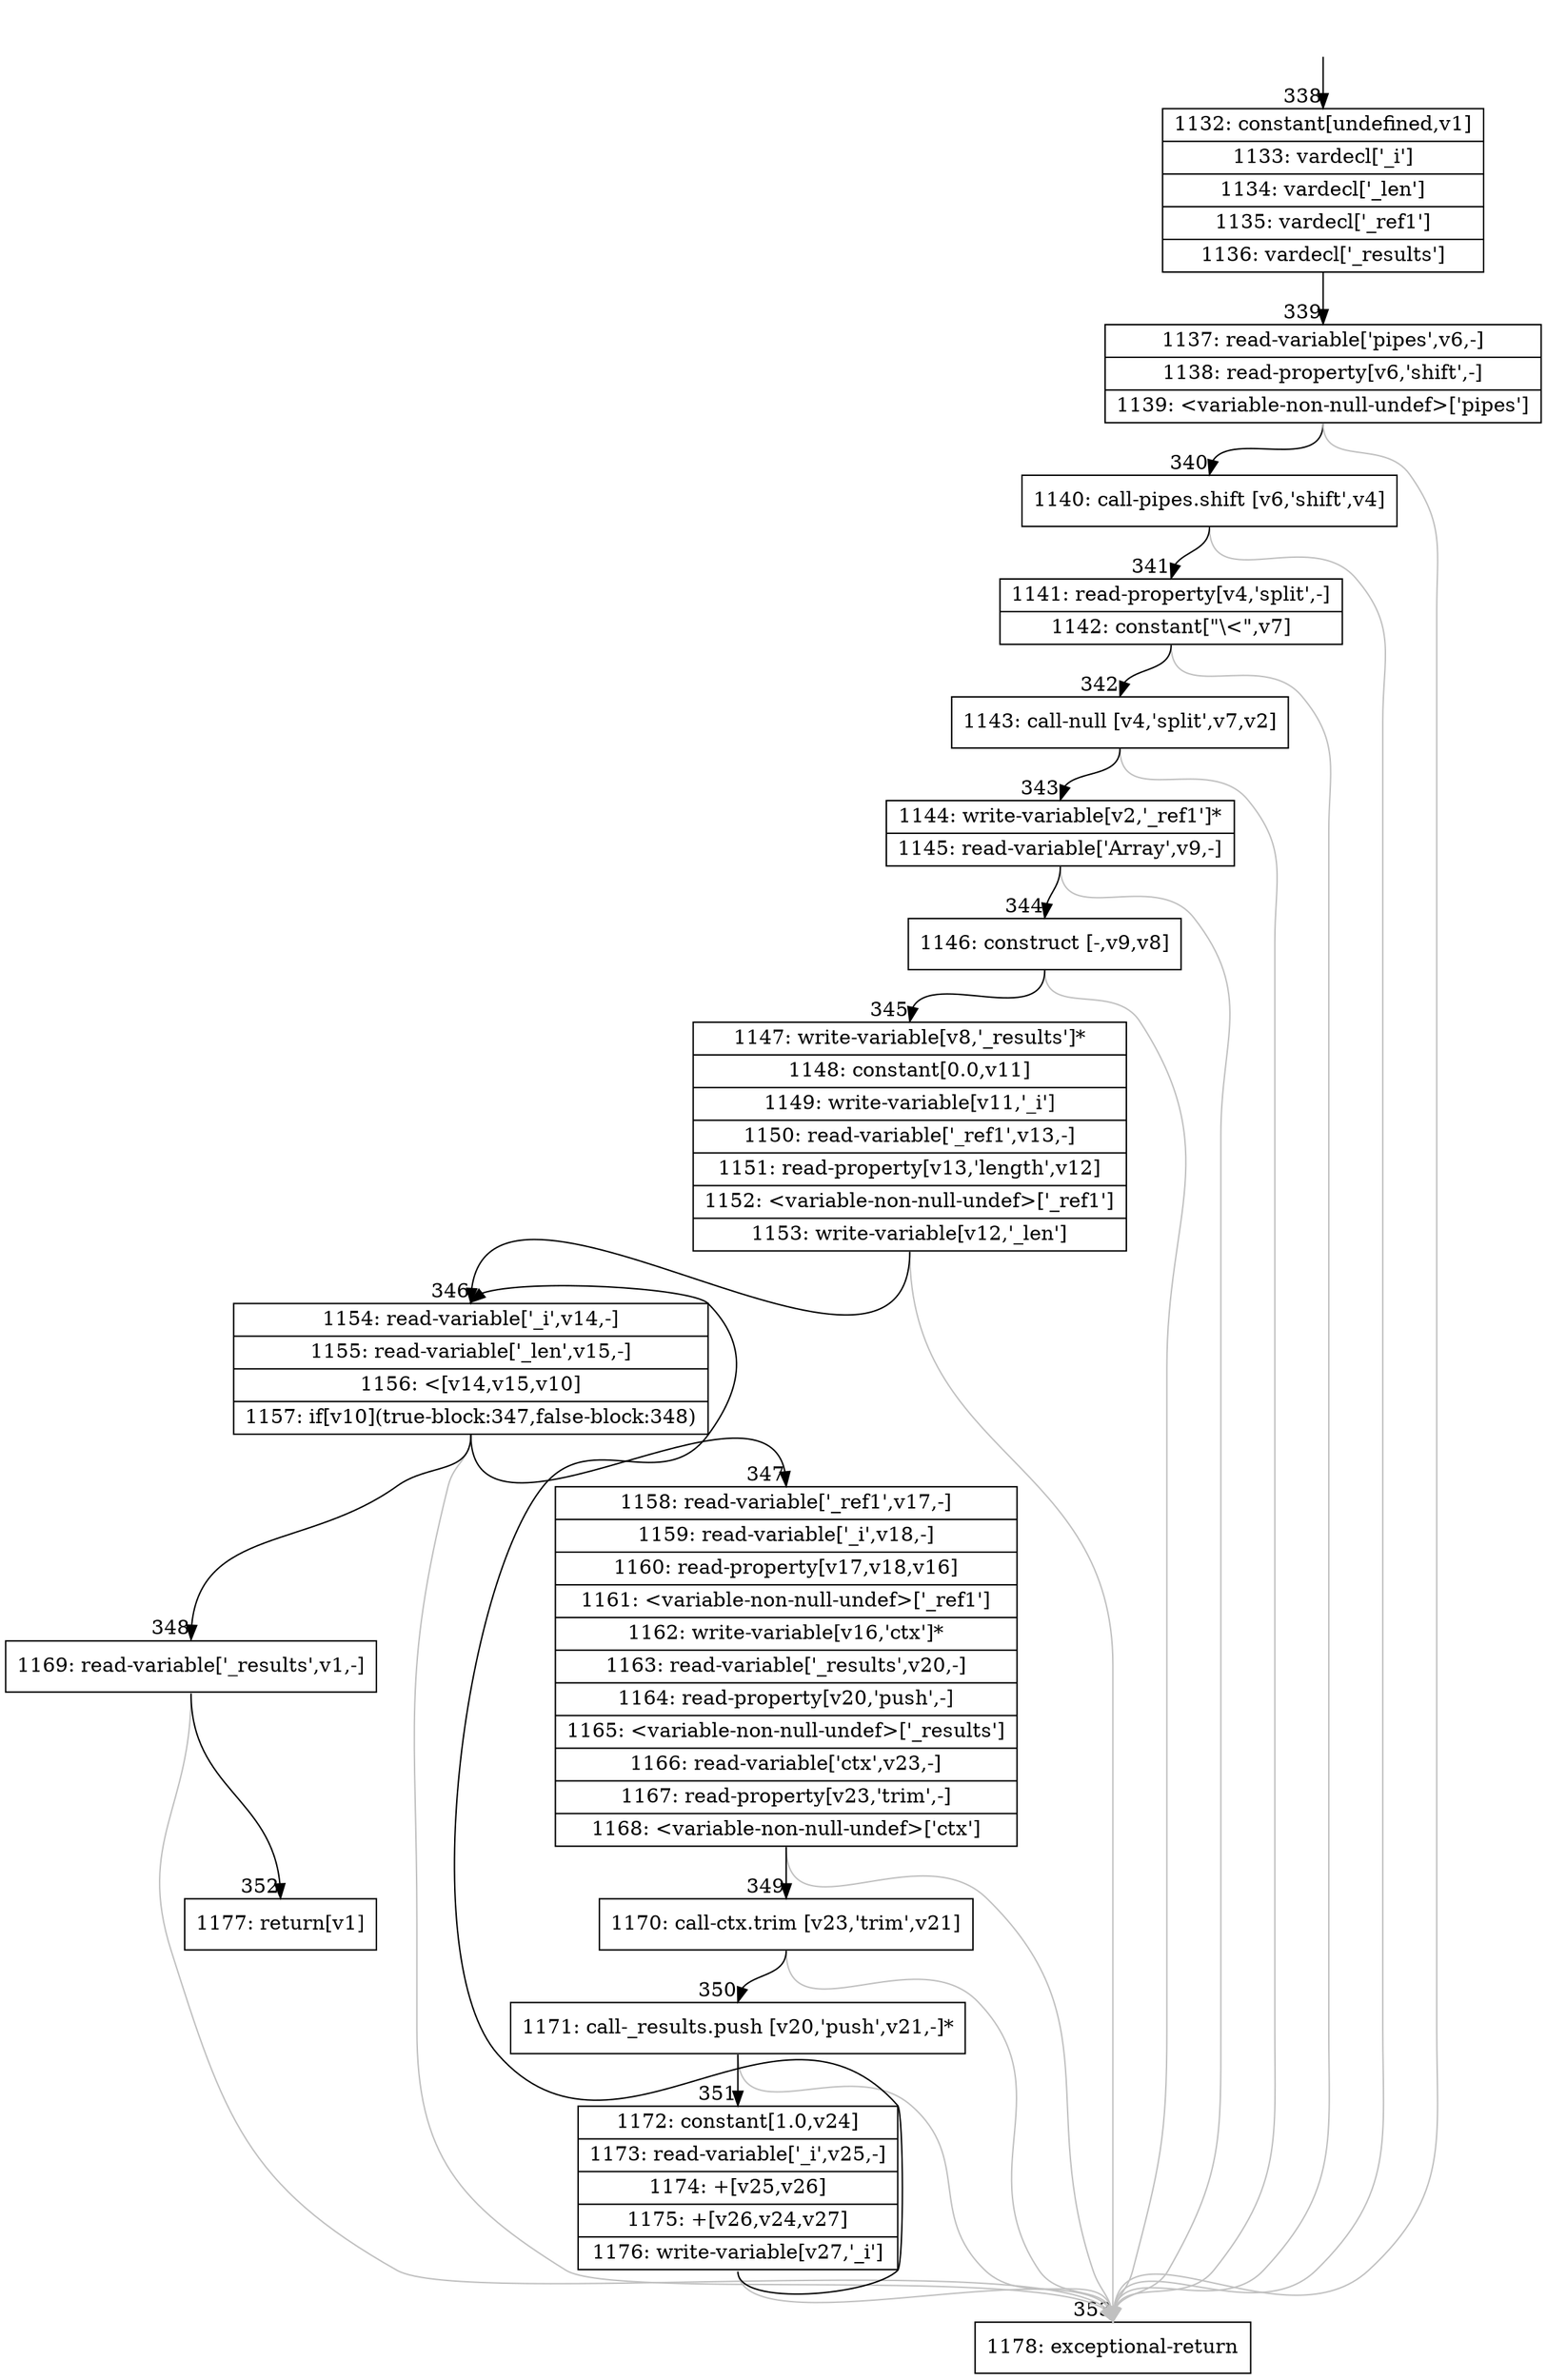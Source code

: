 digraph {
rankdir="TD"
BB_entry33[shape=none,label=""];
BB_entry33 -> BB338 [tailport=s, headport=n, headlabel="    338"]
BB338 [shape=record label="{1132: constant[undefined,v1]|1133: vardecl['_i']|1134: vardecl['_len']|1135: vardecl['_ref1']|1136: vardecl['_results']}" ] 
BB338 -> BB339 [tailport=s, headport=n, headlabel="      339"]
BB339 [shape=record label="{1137: read-variable['pipes',v6,-]|1138: read-property[v6,'shift',-]|1139: \<variable-non-null-undef\>['pipes']}" ] 
BB339 -> BB340 [tailport=s, headport=n, headlabel="      340"]
BB339 -> BB353 [tailport=s, headport=n, color=gray, headlabel="      353"]
BB340 [shape=record label="{1140: call-pipes.shift [v6,'shift',v4]}" ] 
BB340 -> BB341 [tailport=s, headport=n, headlabel="      341"]
BB340 -> BB353 [tailport=s, headport=n, color=gray]
BB341 [shape=record label="{1141: read-property[v4,'split',-]|1142: constant[\"\\\<\",v7]}" ] 
BB341 -> BB342 [tailport=s, headport=n, headlabel="      342"]
BB341 -> BB353 [tailport=s, headport=n, color=gray]
BB342 [shape=record label="{1143: call-null [v4,'split',v7,v2]}" ] 
BB342 -> BB343 [tailport=s, headport=n, headlabel="      343"]
BB342 -> BB353 [tailport=s, headport=n, color=gray]
BB343 [shape=record label="{1144: write-variable[v2,'_ref1']*|1145: read-variable['Array',v9,-]}" ] 
BB343 -> BB344 [tailport=s, headport=n, headlabel="      344"]
BB343 -> BB353 [tailport=s, headport=n, color=gray]
BB344 [shape=record label="{1146: construct [-,v9,v8]}" ] 
BB344 -> BB345 [tailport=s, headport=n, headlabel="      345"]
BB344 -> BB353 [tailport=s, headport=n, color=gray]
BB345 [shape=record label="{1147: write-variable[v8,'_results']*|1148: constant[0.0,v11]|1149: write-variable[v11,'_i']|1150: read-variable['_ref1',v13,-]|1151: read-property[v13,'length',v12]|1152: \<variable-non-null-undef\>['_ref1']|1153: write-variable[v12,'_len']}" ] 
BB345 -> BB346 [tailport=s, headport=n, headlabel="      346"]
BB345 -> BB353 [tailport=s, headport=n, color=gray]
BB346 [shape=record label="{1154: read-variable['_i',v14,-]|1155: read-variable['_len',v15,-]|1156: \<[v14,v15,v10]|1157: if[v10](true-block:347,false-block:348)}" ] 
BB346 -> BB347 [tailport=s, headport=n, headlabel="      347"]
BB346 -> BB348 [tailport=s, headport=n, headlabel="      348"]
BB346 -> BB353 [tailport=s, headport=n, color=gray]
BB347 [shape=record label="{1158: read-variable['_ref1',v17,-]|1159: read-variable['_i',v18,-]|1160: read-property[v17,v18,v16]|1161: \<variable-non-null-undef\>['_ref1']|1162: write-variable[v16,'ctx']*|1163: read-variable['_results',v20,-]|1164: read-property[v20,'push',-]|1165: \<variable-non-null-undef\>['_results']|1166: read-variable['ctx',v23,-]|1167: read-property[v23,'trim',-]|1168: \<variable-non-null-undef\>['ctx']}" ] 
BB347 -> BB349 [tailport=s, headport=n, headlabel="      349"]
BB347 -> BB353 [tailport=s, headport=n, color=gray]
BB348 [shape=record label="{1169: read-variable['_results',v1,-]}" ] 
BB348 -> BB352 [tailport=s, headport=n, headlabel="      352"]
BB348 -> BB353 [tailport=s, headport=n, color=gray]
BB349 [shape=record label="{1170: call-ctx.trim [v23,'trim',v21]}" ] 
BB349 -> BB350 [tailport=s, headport=n, headlabel="      350"]
BB349 -> BB353 [tailport=s, headport=n, color=gray]
BB350 [shape=record label="{1171: call-_results.push [v20,'push',v21,-]*}" ] 
BB350 -> BB351 [tailport=s, headport=n, headlabel="      351"]
BB350 -> BB353 [tailport=s, headport=n, color=gray]
BB351 [shape=record label="{1172: constant[1.0,v24]|1173: read-variable['_i',v25,-]|1174: +[v25,v26]|1175: +[v26,v24,v27]|1176: write-variable[v27,'_i']}" ] 
BB351 -> BB346 [tailport=s, headport=n]
BB351 -> BB353 [tailport=s, headport=n, color=gray]
BB352 [shape=record label="{1177: return[v1]}" ] 
BB353 [shape=record label="{1178: exceptional-return}" ] 
//#$~ 331
}
